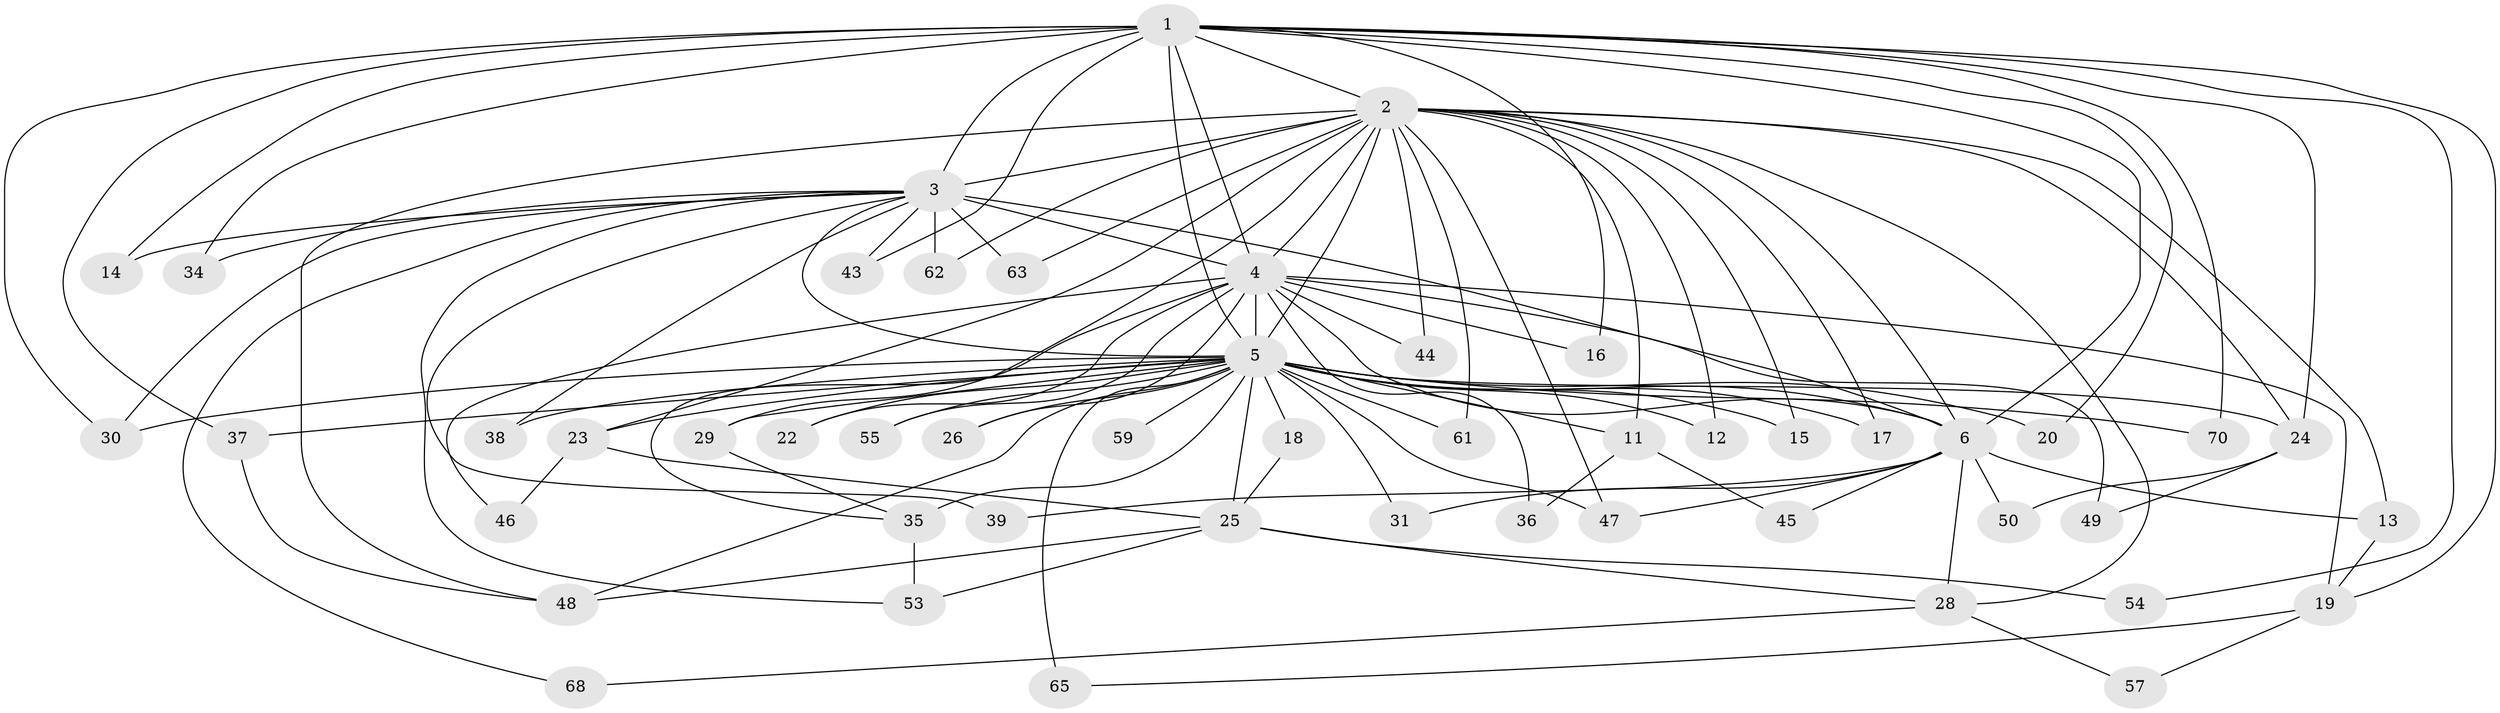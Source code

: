 // Generated by graph-tools (version 1.1) at 2025/23/03/03/25 07:23:41]
// undirected, 50 vertices, 111 edges
graph export_dot {
graph [start="1"]
  node [color=gray90,style=filled];
  1 [super="+8"];
  2 [super="+9"];
  3 [super="+27"];
  4 [super="+7"];
  5 [super="+10"];
  6 [super="+21"];
  11 [super="+64"];
  12;
  13 [super="+40"];
  14;
  15;
  16;
  17 [super="+52"];
  18 [super="+56"];
  19;
  20;
  22 [super="+66"];
  23 [super="+72"];
  24 [super="+41"];
  25 [super="+32"];
  26;
  28 [super="+42"];
  29;
  30 [super="+33"];
  31;
  34;
  35 [super="+60"];
  36;
  37 [super="+58"];
  38;
  39;
  43;
  44;
  45;
  46;
  47 [super="+51"];
  48 [super="+71"];
  49;
  50;
  53 [super="+69"];
  54;
  55;
  57;
  59;
  61;
  62;
  63;
  65 [super="+67"];
  68;
  70;
  1 -- 2 [weight=4];
  1 -- 3 [weight=3];
  1 -- 4 [weight=4];
  1 -- 5 [weight=4];
  1 -- 6 [weight=2];
  1 -- 14;
  1 -- 19;
  1 -- 20;
  1 -- 30;
  1 -- 54;
  1 -- 70;
  1 -- 34;
  1 -- 37;
  1 -- 43;
  1 -- 16;
  1 -- 24;
  2 -- 3 [weight=2];
  2 -- 4 [weight=4];
  2 -- 5 [weight=4];
  2 -- 6 [weight=2];
  2 -- 29;
  2 -- 62;
  2 -- 11;
  2 -- 12;
  2 -- 13;
  2 -- 15;
  2 -- 17;
  2 -- 23;
  2 -- 24;
  2 -- 28;
  2 -- 44;
  2 -- 47;
  2 -- 48;
  2 -- 61;
  2 -- 63;
  3 -- 4 [weight=2];
  3 -- 5 [weight=2];
  3 -- 6 [weight=2];
  3 -- 14;
  3 -- 34;
  3 -- 38;
  3 -- 39;
  3 -- 43;
  3 -- 62;
  3 -- 63;
  3 -- 68;
  3 -- 53;
  3 -- 30;
  4 -- 5 [weight=4];
  4 -- 6 [weight=2];
  4 -- 16;
  4 -- 19;
  4 -- 44;
  4 -- 49;
  4 -- 35;
  4 -- 36;
  4 -- 46;
  4 -- 22 [weight=2];
  4 -- 55;
  4 -- 26;
  5 -- 6 [weight=2];
  5 -- 11 [weight=2];
  5 -- 22;
  5 -- 23;
  5 -- 26;
  5 -- 29;
  5 -- 31;
  5 -- 37;
  5 -- 55;
  5 -- 61;
  5 -- 65 [weight=2];
  5 -- 70;
  5 -- 12;
  5 -- 15;
  5 -- 17 [weight=2];
  5 -- 18 [weight=2];
  5 -- 20;
  5 -- 25;
  5 -- 30;
  5 -- 38;
  5 -- 47;
  5 -- 59;
  5 -- 48;
  5 -- 35;
  5 -- 24;
  6 -- 13;
  6 -- 28 [weight=2];
  6 -- 50;
  6 -- 39;
  6 -- 31;
  6 -- 45;
  6 -- 47;
  11 -- 36;
  11 -- 45;
  13 -- 19;
  18 -- 25;
  19 -- 57;
  19 -- 65;
  23 -- 46;
  23 -- 25;
  24 -- 50;
  24 -- 49;
  25 -- 53;
  25 -- 48;
  25 -- 54;
  25 -- 28;
  28 -- 57;
  28 -- 68;
  29 -- 35;
  35 -- 53;
  37 -- 48;
}
